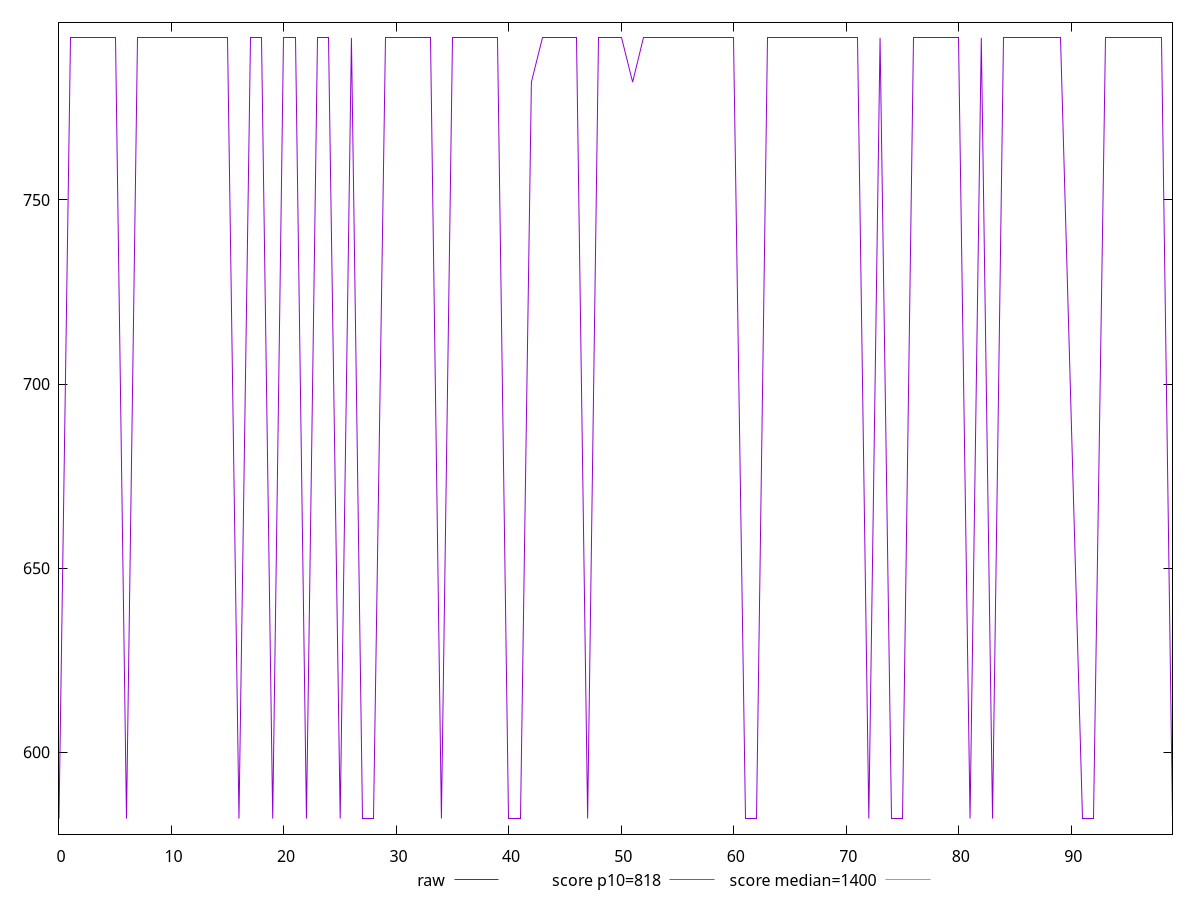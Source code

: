 reset

$raw <<EOF
0 582
1 794
2 794
3 794
4 794
5 794
6 582
7 794
8 794
9 794
10 794
11 794
12 794
13 794
14 794
15 794
16 582
17 794
18 794
19 582
20 794
21 794
22 582
23 794
24 794
25 582
26 794
27 582
28 582
29 794
30 794
31 794
32 794
33 794
34 582
35 794
36 794
37 794
38 794
39 794
40 582
41 582
42 782
43 794
44 794
45 794
46 794
47 582
48 794
49 794
50 794
51 782
52 794
53 794
54 794
55 794
56 794
57 794
58 794
59 794
60 794
61 582
62 582
63 794
64 794
65 794
66 794
67 794
68 794
69 794
70 794
71 794
72 582
73 794
74 582
75 582
76 794
77 794
78 794
79 794
80 794
81 582
82 794
83 582
84 794
85 794
86 794
87 794
88 794
89 794
91 582
92 582
93 794
94 794
95 794
96 794
97 794
98 794
99 582
EOF

set key outside below
set xrange [0:99]
set yrange [577.76:798.24]
set trange [577.76:798.24]
set terminal svg size 640, 500 enhanced background rgb 'white'
set output "report/report_00029_2021-02-24T13-36-40.390Z/dom-size/samples/card/raw/values.svg"

plot $raw title "raw" with line, \
     818 title "score p10=818", \
     1400 title "score median=1400"

reset
